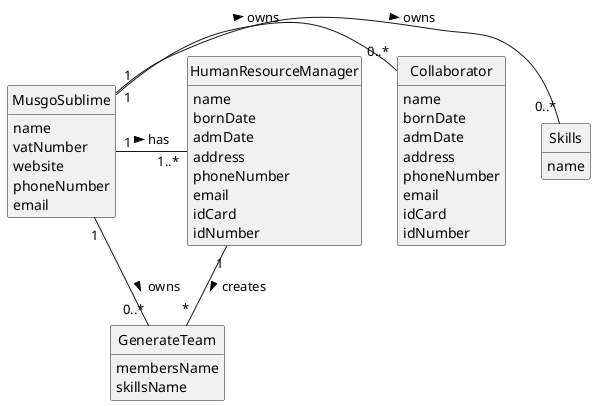@startuml
skinparam monochrome true
skinparam packageStyle rectangle
skinparam shadowing false

skinparam classAttributeIconSize 0

hide circle
hide methods

class MusgoSublime {
    name
    vatNumber
    website
    phoneNumber
    email
}

class HumanResourceManager {
    name
    bornDate
    admDate
    address
    phoneNumber
    email
    idCard
    idNumber
}

class Skills {
    name
}

class Collaborator {
    name
    bornDate
    admDate
    address
    phoneNumber
    email
    idCard
    idNumber
}

class GenerateTeam {
    membersName
    skillsName
}

MusgoSublime "1" - "0..*" Skills: owns >
MusgoSublime "1" - "0..*" Collaborator: owns >
MusgoSublime "1" - "1..*" HumanResourceManager : has >
MusgoSublime "1" - "0..*" GenerateTeam: owns >
HumanResourceManager "1" -- "*" GenerateTeam : creates >
@enduml